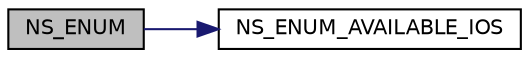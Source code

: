 digraph "NS_ENUM"
{
  edge [fontname="Helvetica",fontsize="10",labelfontname="Helvetica",labelfontsize="10"];
  node [fontname="Helvetica",fontsize="10",shape=record];
  rankdir="LR";
  Node3 [label="NS_ENUM",height=0.2,width=0.4,color="black", fillcolor="grey75", style="filled", fontcolor="black"];
  Node3 -> Node4 [color="midnightblue",fontsize="10",style="solid",fontname="Helvetica"];
  Node4 [label="NS_ENUM_AVAILABLE_IOS",height=0.2,width=0.4,color="black", fillcolor="white", style="filled",URL="$_m_a_r_touch_i_d_8h.html#a976d00b08314fb5974911bbdc7ade0a2"];
}
